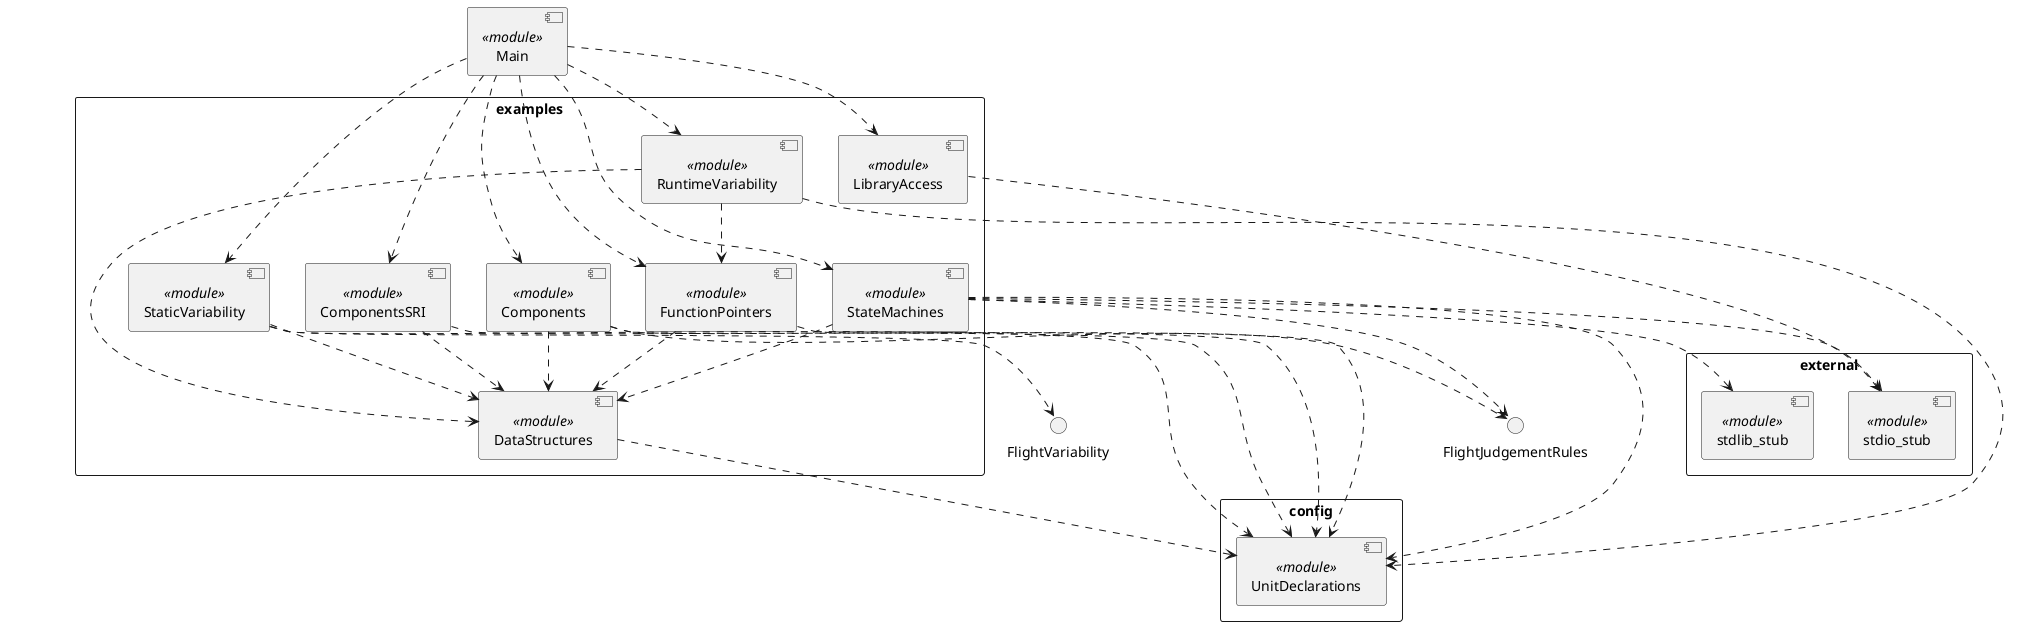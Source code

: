 @startuml
skinparam packageStyle rect
component Main <<module>>
url of Main is [[http://mbeddr.com/r:bd5ec23c-c294-47cc-a078-675c03abdb69##__##9141254329931944222####]]
package examples {
component FunctionPointers <<module>>
url of FunctionPointers is [[http://mbeddr.com/r:bd5ec23c-c294-47cc-a078-675c03abdb69##__##9141254329931944290####]]
}
package examples {
component Components <<module>>
url of Components is [[http://mbeddr.com/r:bd5ec23c-c294-47cc-a078-675c03abdb69##__##1731059994647588211####]]
}
package examples {
component DataStructures <<module>>
url of DataStructures is [[http://mbeddr.com/r:bd5ec23c-c294-47cc-a078-675c03abdb69##__##1731059994647587993####]]
}
package examples {
component StateMachines <<module>>
url of StateMachines is [[http://mbeddr.com/r:bd5ec23c-c294-47cc-a078-675c03abdb69##__##5160057464295358354####]]
}
package examples {
component LibraryAccess <<module>>
url of LibraryAccess is [[http://mbeddr.com/r:bd5ec23c-c294-47cc-a078-675c03abdb69##__##5160057464295359491####]]
}
package external {
component stdio_stub <<module>>
url of stdio_stub is [[http://mbeddr.com/r:bd5ec23c-c294-47cc-a078-675c03abdb69##__##7727566415687366376####]]
}
package external {
component stdlib_stub <<module>>
url of stdlib_stub is [[http://mbeddr.com/r:bd5ec23c-c294-47cc-a078-675c03abdb69##__##1433966787984146582####]]
}
package examples {
component RuntimeVariability <<module>>
url of RuntimeVariability is [[http://mbeddr.com/r:bd5ec23c-c294-47cc-a078-675c03abdb69##__##5441227754062389682####]]
}
package examples {
component StaticVariability <<module>>
url of StaticVariability is [[http://mbeddr.com/r:bd5ec23c-c294-47cc-a078-675c03abdb69##__##869116753978119546####]]
}
package examples {
component ComponentsSRI <<module>>
url of ComponentsSRI is [[http://mbeddr.com/r:bd5ec23c-c294-47cc-a078-675c03abdb69##__##6700886800242034956####]]
}
package config {
component UnitDeclarations <<module>>
url of UnitDeclarations is [[http://mbeddr.com/r:bd5ec23c-c294-47cc-a078-675c03abdb69##__##6657613005452170119####]]
}
Main ..> FunctionPointers
Main ..> Components
Main ..> ComponentsSRI
Main ..> LibraryAccess
Main ..> StateMachines
Main ..> RuntimeVariability
Main ..> StaticVariability
FunctionPointers ..> DataStructures
FunctionPointers ..> UnitDeclarations
Components ..> DataStructures
Components ..> UnitDeclarations
Components ..> FlightJudgementRules
DataStructures ..> UnitDeclarations
StateMachines ..> FlightJudgementRules
StateMachines ..> DataStructures
StateMachines ..> stdlib_stub
StateMachines ..> stdio_stub
StateMachines ..> UnitDeclarations
LibraryAccess ..> stdio_stub
RuntimeVariability ..> FunctionPointers
RuntimeVariability ..> UnitDeclarations
RuntimeVariability ..> DataStructures
StaticVariability ..> DataStructures
StaticVariability ..> UnitDeclarations
StaticVariability ..> FlightVariability
ComponentsSRI ..> DataStructures
ComponentsSRI ..> UnitDeclarations
@enduml
